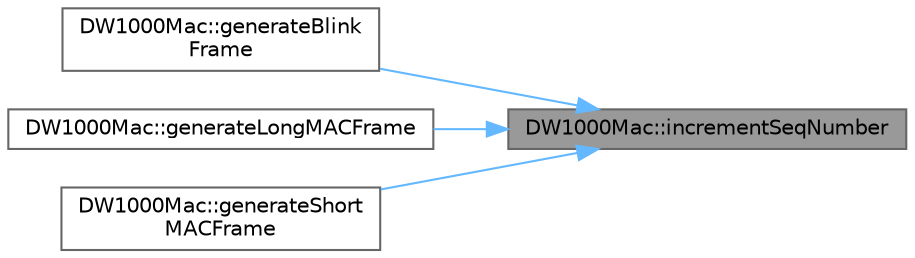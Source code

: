 digraph "DW1000Mac::incrementSeqNumber"
{
 // LATEX_PDF_SIZE
  bgcolor="transparent";
  edge [fontname=Helvetica,fontsize=10,labelfontname=Helvetica,labelfontsize=10];
  node [fontname=Helvetica,fontsize=10,shape=box,height=0.2,width=0.4];
  rankdir="RL";
  Node1 [id="Node000001",label="DW1000Mac::incrementSeqNumber",height=0.2,width=0.4,color="gray40", fillcolor="grey60", style="filled", fontcolor="black",tooltip=" "];
  Node1 -> Node2 [id="edge1_Node000001_Node000002",dir="back",color="steelblue1",style="solid",tooltip=" "];
  Node2 [id="Node000002",label="DW1000Mac::generateBlink\lFrame",height=0.2,width=0.4,color="grey40", fillcolor="white", style="filled",URL="$class_d_w1000_mac.html#a437fa0efccbef6bc0a0b627e01bd7631",tooltip=" "];
  Node1 -> Node3 [id="edge2_Node000001_Node000003",dir="back",color="steelblue1",style="solid",tooltip=" "];
  Node3 [id="Node000003",label="DW1000Mac::generateLongMACFrame",height=0.2,width=0.4,color="grey40", fillcolor="white", style="filled",URL="$class_d_w1000_mac.html#a9aa586d9a2f32948c6bdb32fd8060317",tooltip=" "];
  Node1 -> Node4 [id="edge3_Node000001_Node000004",dir="back",color="steelblue1",style="solid",tooltip=" "];
  Node4 [id="Node000004",label="DW1000Mac::generateShort\lMACFrame",height=0.2,width=0.4,color="grey40", fillcolor="white", style="filled",URL="$class_d_w1000_mac.html#a9f71c8982e0b95e126d2e6fd97c7f686",tooltip=" "];
}
